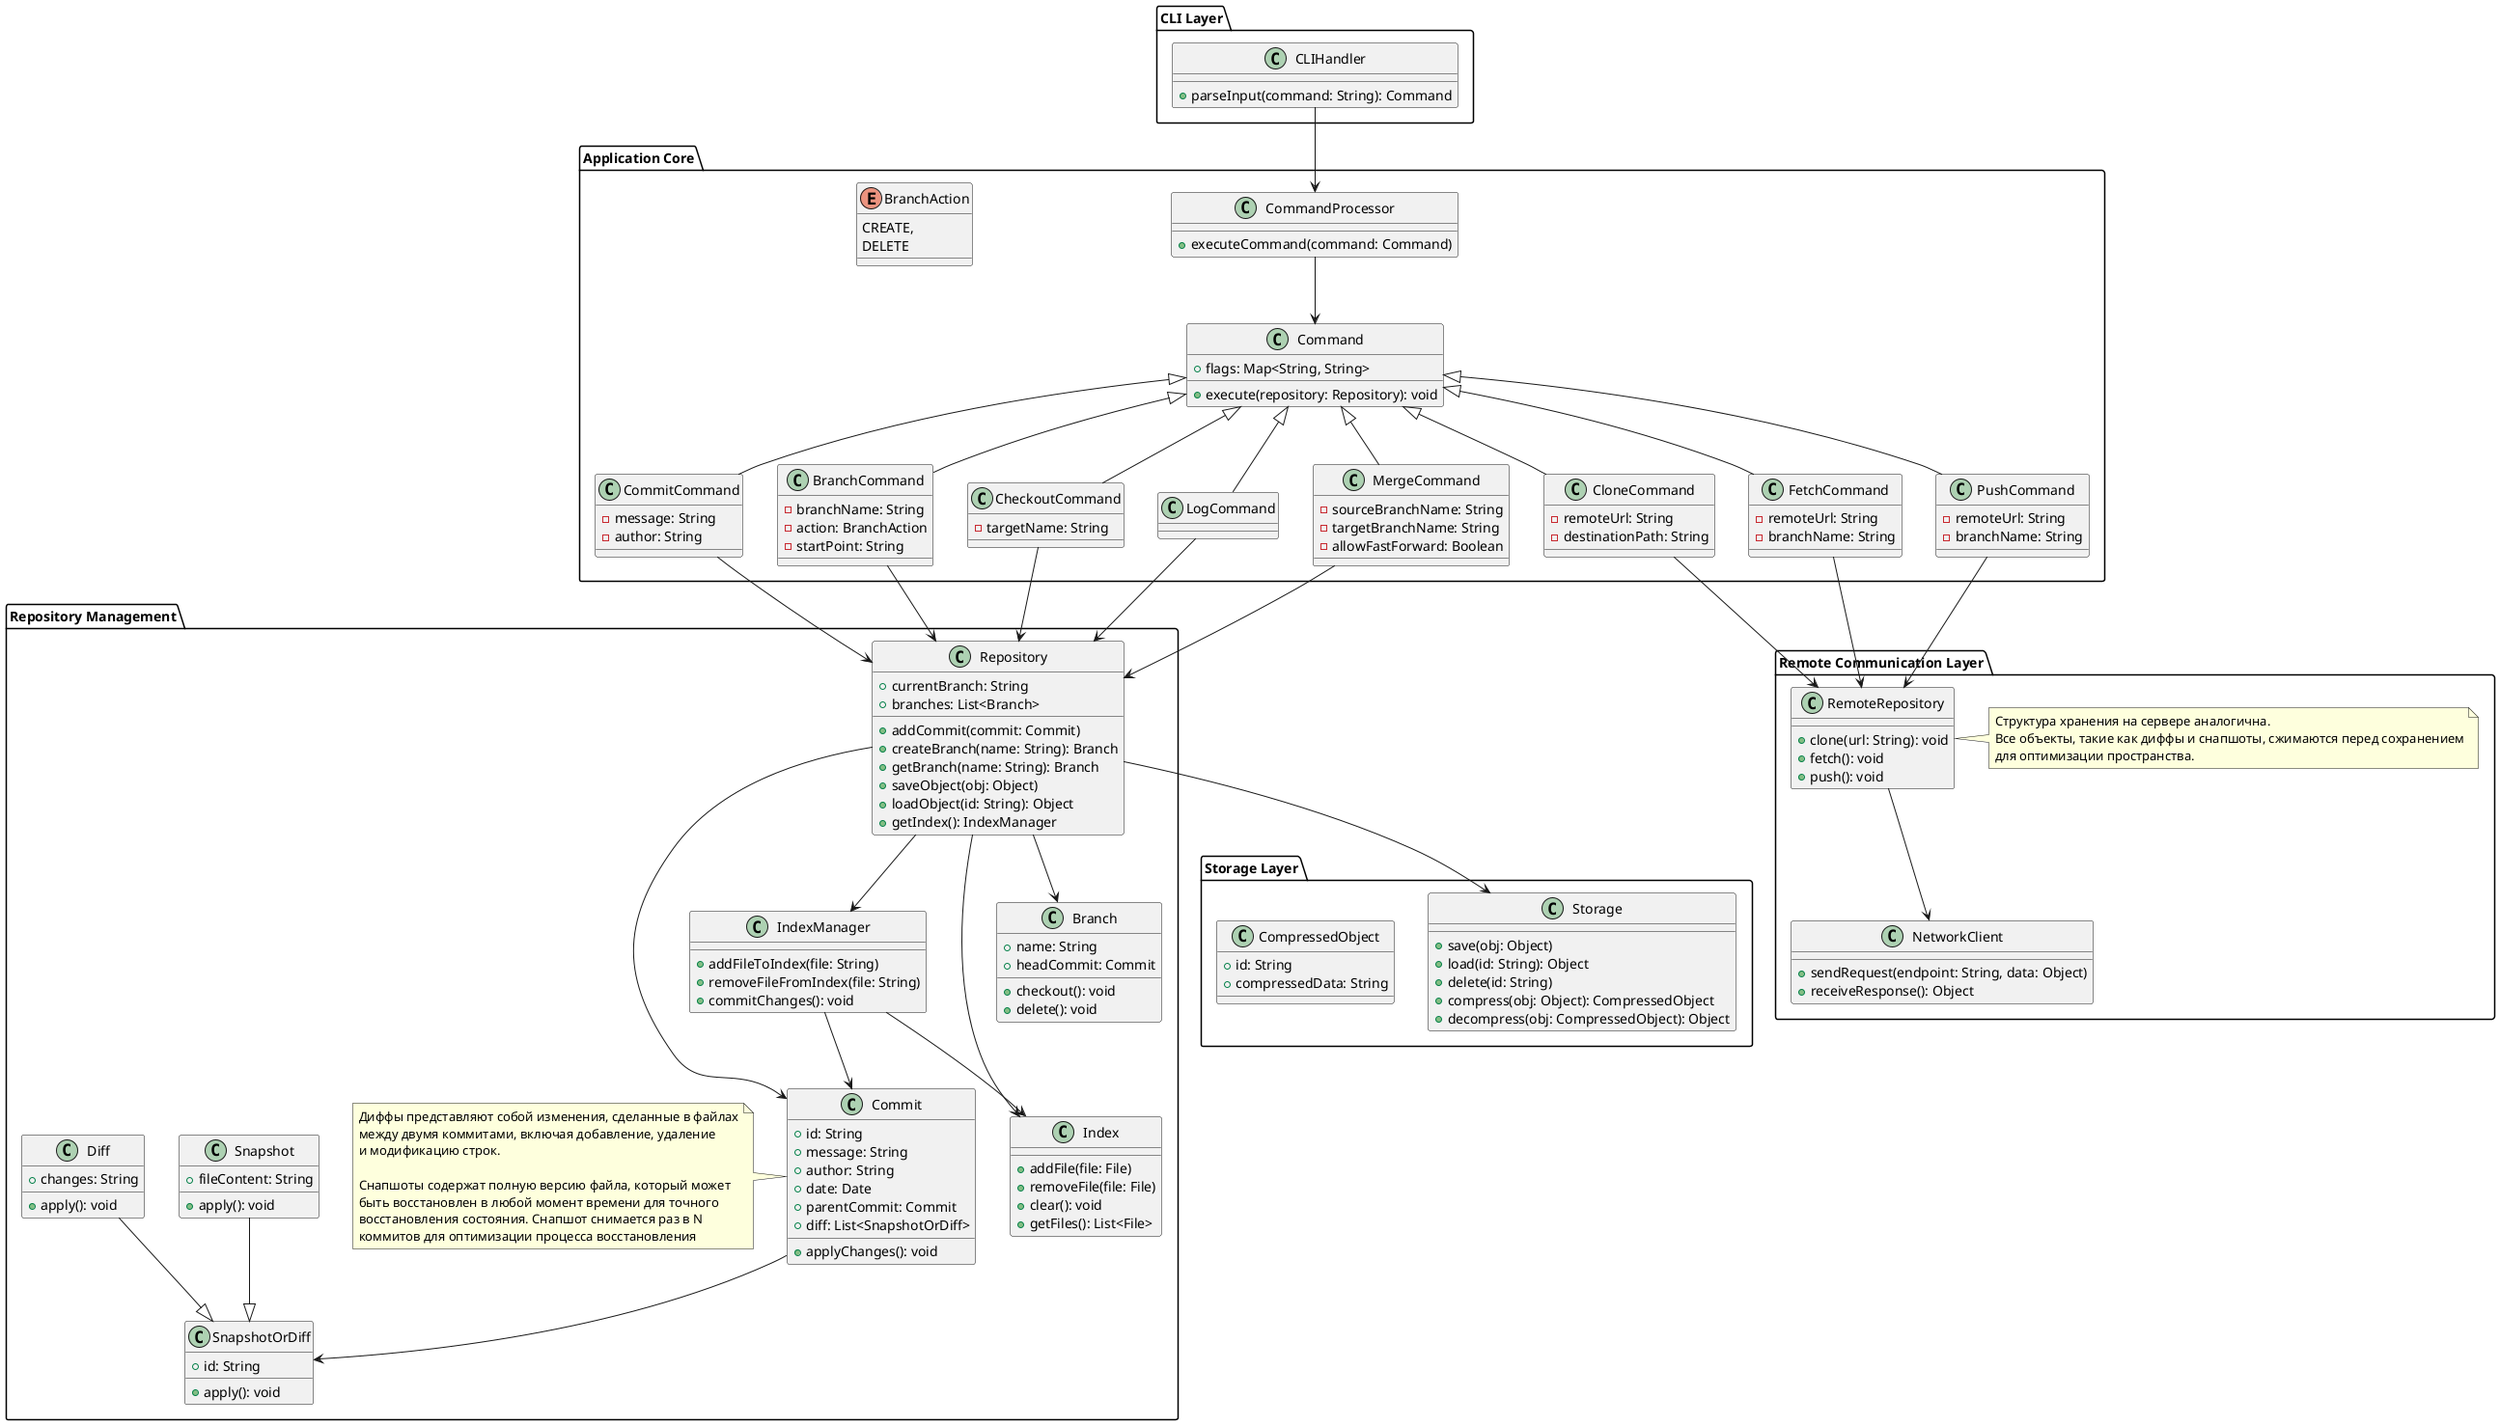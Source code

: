 @startuml
!define RECTANGLE class

' Component Diagram

package "CLI Layer" {
  RECTANGLE CLIHandler {
    +parseInput(command: String): Command
  }
}

package "Application Core" {
  RECTANGLE CommandProcessor {
    +executeCommand(command: Command)
  }

  RECTANGLE Command {
    +flags: Map<String, String>
    +execute(repository: Repository): void
  }

  RECTANGLE CommitCommand {
    -message: String
    -author: String
  }

  RECTANGLE BranchCommand {
    -branchName: String
    -action: BranchAction
    -startPoint: String
  }

  RECTANGLE CheckoutCommand {
    -targetName: String
  }

  RECTANGLE LogCommand {
  }

  RECTANGLE MergeCommand {
    -sourceBranchName: String
    -targetBranchName: String
    -allowFastForward: Boolean
  }

  RECTANGLE CloneCommand {
    -remoteUrl: String
    -destinationPath: String
  }

  RECTANGLE FetchCommand {
    -remoteUrl: String
    -branchName: String
  }

  RECTANGLE PushCommand {
    -remoteUrl: String
    -branchName: String
  }

  enum BranchAction {
    CREATE,
    DELETE
  }

  Command <|-- CommitCommand
  Command <|-- BranchCommand
  Command <|-- CheckoutCommand
  Command <|-- LogCommand
  Command <|-- MergeCommand
  Command <|-- CloneCommand
  Command <|-- FetchCommand
  Command <|-- PushCommand
}

package "Repository Management" {
  RECTANGLE Repository {
    +currentBranch: String
    +branches: List<Branch>
    +addCommit(commit: Commit)
    +createBranch(name: String): Branch
    +getBranch(name: String): Branch
    +saveObject(obj: Object)
    +loadObject(id: String): Object
    +getIndex(): IndexManager
  }

  RECTANGLE Index {
    +addFile(file: File)
    +removeFile(file: File)
    +clear(): void
    +getFiles(): List<File>
  }

  RECTANGLE Commit {
    +id: String
    +message: String
    +author: String
    +date: Date
    +parentCommit: Commit
    +diff: List<SnapshotOrDiff>
    +applyChanges(): void
  }

  RECTANGLE SnapshotOrDiff {
    +id: String
    +apply(): void
  }

  RECTANGLE Snapshot {
    +fileContent: String
    +apply(): void
  }

  RECTANGLE Diff {
    +changes: String
    +apply(): void
  }


  RECTANGLE IndexManager {
    +addFileToIndex(file: String)
    +removeFileFromIndex(file: String)
    +commitChanges(): void
  }
  RECTANGLE Branch {
    +name: String
    +headCommit: Commit
    +checkout(): void
    +delete(): void
  }

  note left of Commit
    Диффы представляют собой изменения, сделанные в файлах
    между двумя коммитами, включая добавление, удаление 
    и модификацию строк.
    
    Снапшоты содержат полную версию файла, который может 
    быть восстановлен в любой момент времени для точного 
    восстановления состояния. Снапшот снимается раз в N 
    коммитов для оптимизации процесса восстановления
  end note
}

package "Storage Layer" {
  RECTANGLE Storage {
    +save(obj: Object)
    +load(id: String): Object
    +delete(id: String)
    +compress(obj: Object): CompressedObject
    +decompress(obj: CompressedObject): Object
  }

  RECTANGLE CompressedObject {
    +id: String
    +compressedData: String
  }
}

package "Remote Communication Layer" {
  RECTANGLE RemoteRepository {
    +clone(url: String): void
    +fetch(): void
    +push(): void
  }

  RECTANGLE NetworkClient {
    +sendRequest(endpoint: String, data: Object)
    +receiveResponse(): Object
  }
  note right of RemoteRepository
    Структура хранения на сервере аналогична. 
    Все объекты, такие как диффы и снапшоты, сжимаются перед сохранением
    для оптимизации пространства.
  end note
}

' Relationships
CLIHandler --> CommandProcessor
CommandProcessor --> Command

CommitCommand --> Repository
BranchCommand --> Repository
CheckoutCommand --> Repository
LogCommand --> Repository
MergeCommand --> Repository
CloneCommand --> RemoteRepository
FetchCommand --> RemoteRepository
PushCommand --> RemoteRepository

Repository --> Branch
Repository --> Commit
Repository --> Index
Repository --> IndexManager

IndexManager --> Index
IndexManager --> Commit

Commit --> SnapshotOrDiff

Diff --|> SnapshotOrDiff
Snapshot --|> SnapshotOrDiff

Repository --> Storage

RemoteRepository --> NetworkClient
@enduml